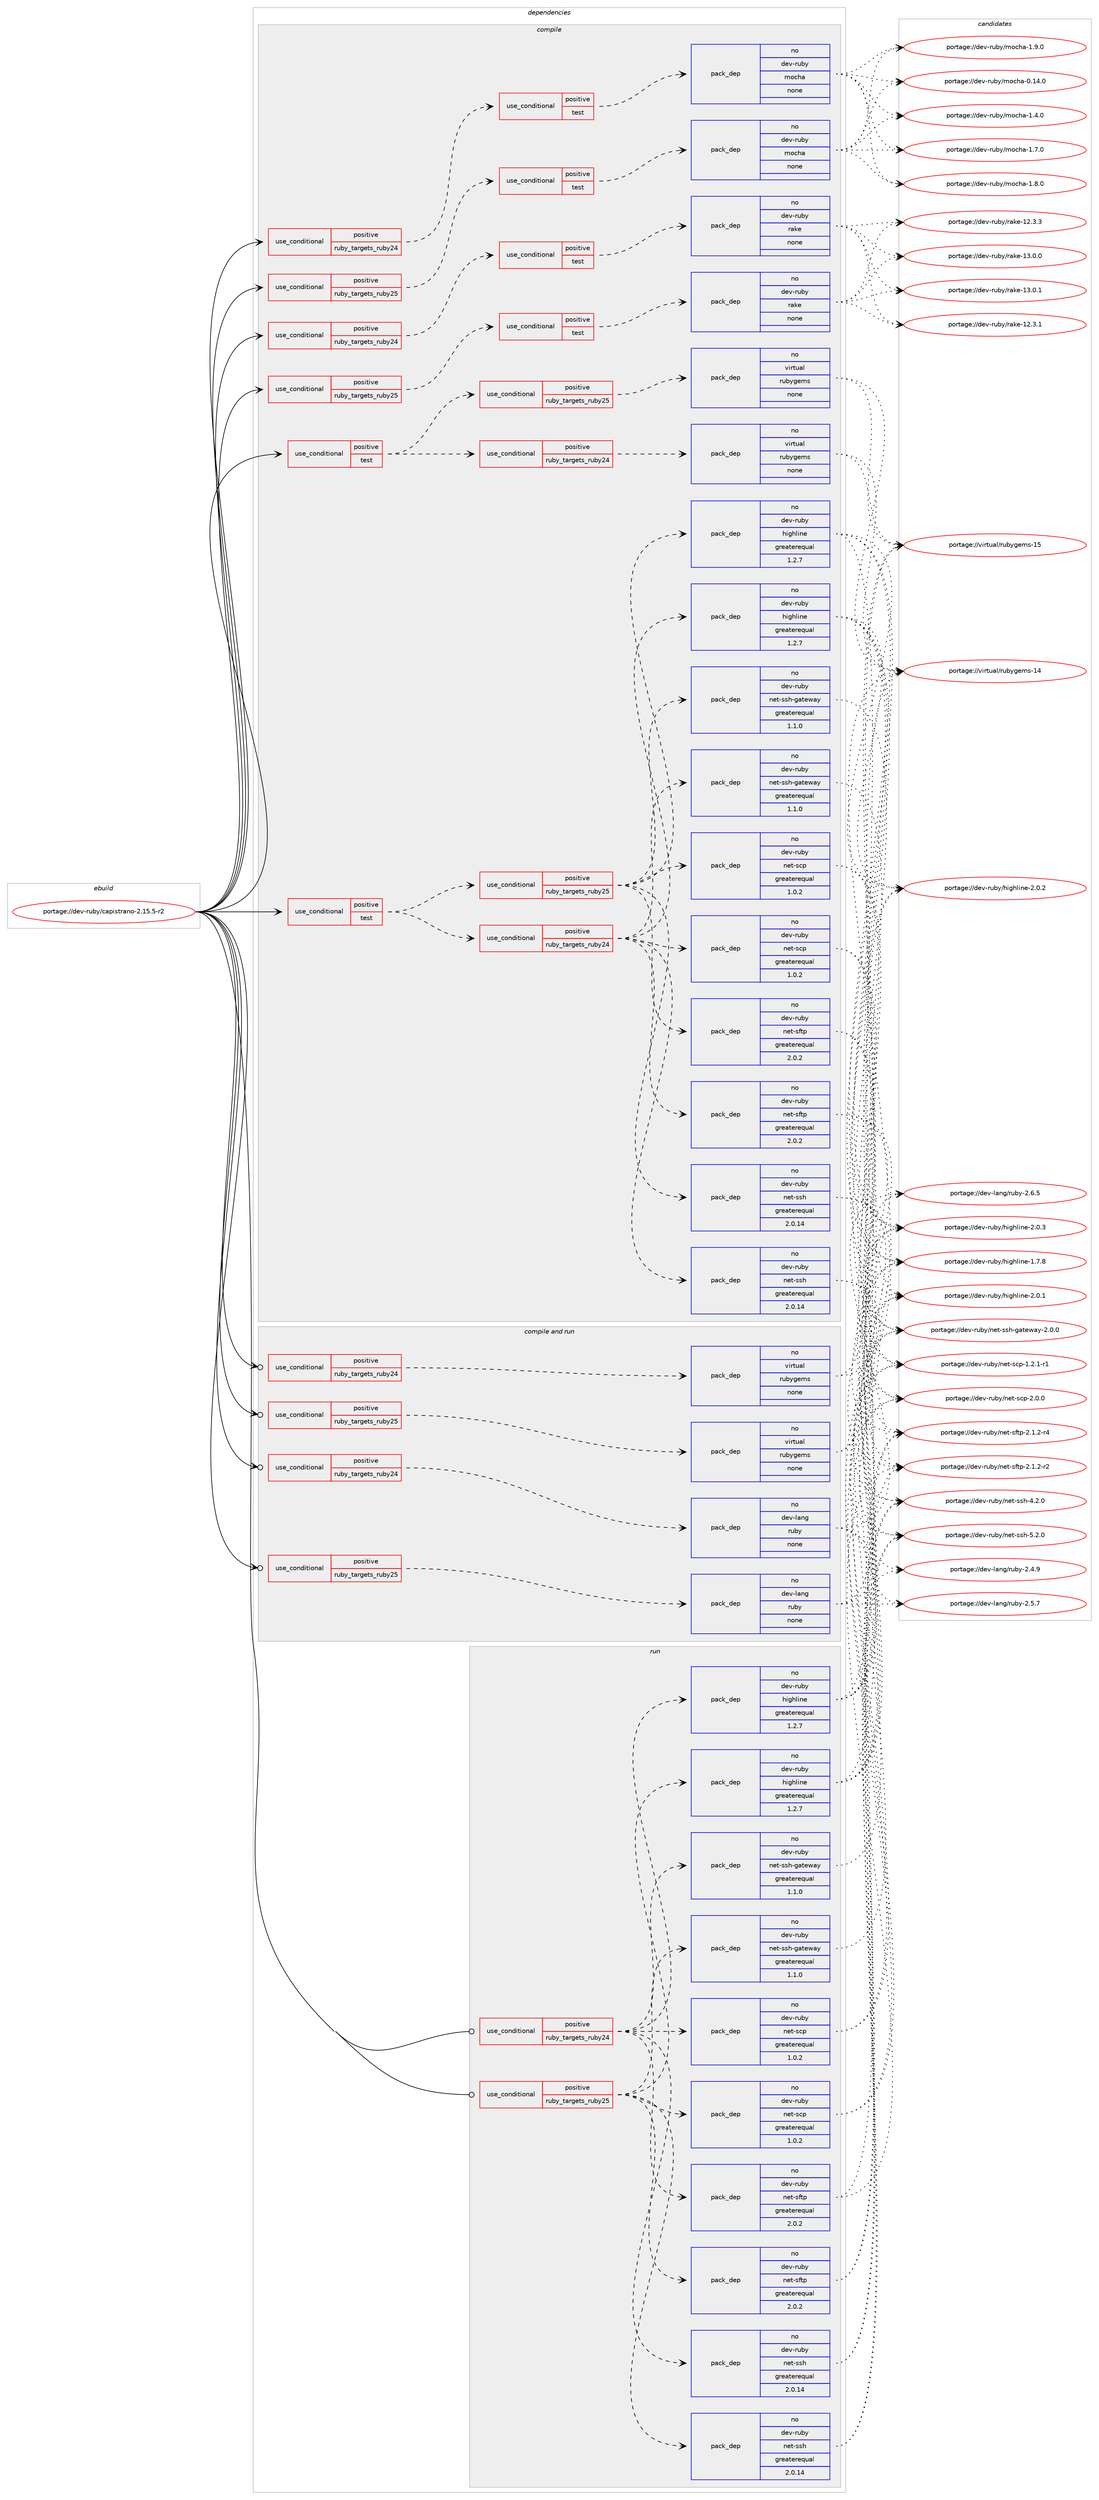 digraph prolog {

# *************
# Graph options
# *************

newrank=true;
concentrate=true;
compound=true;
graph [rankdir=LR,fontname=Helvetica,fontsize=10,ranksep=1.5];#, ranksep=2.5, nodesep=0.2];
edge  [arrowhead=vee];
node  [fontname=Helvetica,fontsize=10];

# **********
# The ebuild
# **********

subgraph cluster_leftcol {
color=gray;
rank=same;
label=<<i>ebuild</i>>;
id [label="portage://dev-ruby/capistrano-2.15.5-r2", color=red, width=4, href="../dev-ruby/capistrano-2.15.5-r2.svg"];
}

# ****************
# The dependencies
# ****************

subgraph cluster_midcol {
color=gray;
label=<<i>dependencies</i>>;
subgraph cluster_compile {
fillcolor="#eeeeee";
style=filled;
label=<<i>compile</i>>;
subgraph cond48890 {
dependency214731 [label=<<TABLE BORDER="0" CELLBORDER="1" CELLSPACING="0" CELLPADDING="4"><TR><TD ROWSPAN="3" CELLPADDING="10">use_conditional</TD></TR><TR><TD>positive</TD></TR><TR><TD>ruby_targets_ruby24</TD></TR></TABLE>>, shape=none, color=red];
subgraph cond48891 {
dependency214732 [label=<<TABLE BORDER="0" CELLBORDER="1" CELLSPACING="0" CELLPADDING="4"><TR><TD ROWSPAN="3" CELLPADDING="10">use_conditional</TD></TR><TR><TD>positive</TD></TR><TR><TD>test</TD></TR></TABLE>>, shape=none, color=red];
subgraph pack162369 {
dependency214733 [label=<<TABLE BORDER="0" CELLBORDER="1" CELLSPACING="0" CELLPADDING="4" WIDTH="220"><TR><TD ROWSPAN="6" CELLPADDING="30">pack_dep</TD></TR><TR><TD WIDTH="110">no</TD></TR><TR><TD>dev-ruby</TD></TR><TR><TD>mocha</TD></TR><TR><TD>none</TD></TR><TR><TD></TD></TR></TABLE>>, shape=none, color=blue];
}
dependency214732:e -> dependency214733:w [weight=20,style="dashed",arrowhead="vee"];
}
dependency214731:e -> dependency214732:w [weight=20,style="dashed",arrowhead="vee"];
}
id:e -> dependency214731:w [weight=20,style="solid",arrowhead="vee"];
subgraph cond48892 {
dependency214734 [label=<<TABLE BORDER="0" CELLBORDER="1" CELLSPACING="0" CELLPADDING="4"><TR><TD ROWSPAN="3" CELLPADDING="10">use_conditional</TD></TR><TR><TD>positive</TD></TR><TR><TD>ruby_targets_ruby24</TD></TR></TABLE>>, shape=none, color=red];
subgraph cond48893 {
dependency214735 [label=<<TABLE BORDER="0" CELLBORDER="1" CELLSPACING="0" CELLPADDING="4"><TR><TD ROWSPAN="3" CELLPADDING="10">use_conditional</TD></TR><TR><TD>positive</TD></TR><TR><TD>test</TD></TR></TABLE>>, shape=none, color=red];
subgraph pack162370 {
dependency214736 [label=<<TABLE BORDER="0" CELLBORDER="1" CELLSPACING="0" CELLPADDING="4" WIDTH="220"><TR><TD ROWSPAN="6" CELLPADDING="30">pack_dep</TD></TR><TR><TD WIDTH="110">no</TD></TR><TR><TD>dev-ruby</TD></TR><TR><TD>rake</TD></TR><TR><TD>none</TD></TR><TR><TD></TD></TR></TABLE>>, shape=none, color=blue];
}
dependency214735:e -> dependency214736:w [weight=20,style="dashed",arrowhead="vee"];
}
dependency214734:e -> dependency214735:w [weight=20,style="dashed",arrowhead="vee"];
}
id:e -> dependency214734:w [weight=20,style="solid",arrowhead="vee"];
subgraph cond48894 {
dependency214737 [label=<<TABLE BORDER="0" CELLBORDER="1" CELLSPACING="0" CELLPADDING="4"><TR><TD ROWSPAN="3" CELLPADDING="10">use_conditional</TD></TR><TR><TD>positive</TD></TR><TR><TD>ruby_targets_ruby25</TD></TR></TABLE>>, shape=none, color=red];
subgraph cond48895 {
dependency214738 [label=<<TABLE BORDER="0" CELLBORDER="1" CELLSPACING="0" CELLPADDING="4"><TR><TD ROWSPAN="3" CELLPADDING="10">use_conditional</TD></TR><TR><TD>positive</TD></TR><TR><TD>test</TD></TR></TABLE>>, shape=none, color=red];
subgraph pack162371 {
dependency214739 [label=<<TABLE BORDER="0" CELLBORDER="1" CELLSPACING="0" CELLPADDING="4" WIDTH="220"><TR><TD ROWSPAN="6" CELLPADDING="30">pack_dep</TD></TR><TR><TD WIDTH="110">no</TD></TR><TR><TD>dev-ruby</TD></TR><TR><TD>mocha</TD></TR><TR><TD>none</TD></TR><TR><TD></TD></TR></TABLE>>, shape=none, color=blue];
}
dependency214738:e -> dependency214739:w [weight=20,style="dashed",arrowhead="vee"];
}
dependency214737:e -> dependency214738:w [weight=20,style="dashed",arrowhead="vee"];
}
id:e -> dependency214737:w [weight=20,style="solid",arrowhead="vee"];
subgraph cond48896 {
dependency214740 [label=<<TABLE BORDER="0" CELLBORDER="1" CELLSPACING="0" CELLPADDING="4"><TR><TD ROWSPAN="3" CELLPADDING="10">use_conditional</TD></TR><TR><TD>positive</TD></TR><TR><TD>ruby_targets_ruby25</TD></TR></TABLE>>, shape=none, color=red];
subgraph cond48897 {
dependency214741 [label=<<TABLE BORDER="0" CELLBORDER="1" CELLSPACING="0" CELLPADDING="4"><TR><TD ROWSPAN="3" CELLPADDING="10">use_conditional</TD></TR><TR><TD>positive</TD></TR><TR><TD>test</TD></TR></TABLE>>, shape=none, color=red];
subgraph pack162372 {
dependency214742 [label=<<TABLE BORDER="0" CELLBORDER="1" CELLSPACING="0" CELLPADDING="4" WIDTH="220"><TR><TD ROWSPAN="6" CELLPADDING="30">pack_dep</TD></TR><TR><TD WIDTH="110">no</TD></TR><TR><TD>dev-ruby</TD></TR><TR><TD>rake</TD></TR><TR><TD>none</TD></TR><TR><TD></TD></TR></TABLE>>, shape=none, color=blue];
}
dependency214741:e -> dependency214742:w [weight=20,style="dashed",arrowhead="vee"];
}
dependency214740:e -> dependency214741:w [weight=20,style="dashed",arrowhead="vee"];
}
id:e -> dependency214740:w [weight=20,style="solid",arrowhead="vee"];
subgraph cond48898 {
dependency214743 [label=<<TABLE BORDER="0" CELLBORDER="1" CELLSPACING="0" CELLPADDING="4"><TR><TD ROWSPAN="3" CELLPADDING="10">use_conditional</TD></TR><TR><TD>positive</TD></TR><TR><TD>test</TD></TR></TABLE>>, shape=none, color=red];
subgraph cond48899 {
dependency214744 [label=<<TABLE BORDER="0" CELLBORDER="1" CELLSPACING="0" CELLPADDING="4"><TR><TD ROWSPAN="3" CELLPADDING="10">use_conditional</TD></TR><TR><TD>positive</TD></TR><TR><TD>ruby_targets_ruby24</TD></TR></TABLE>>, shape=none, color=red];
subgraph pack162373 {
dependency214745 [label=<<TABLE BORDER="0" CELLBORDER="1" CELLSPACING="0" CELLPADDING="4" WIDTH="220"><TR><TD ROWSPAN="6" CELLPADDING="30">pack_dep</TD></TR><TR><TD WIDTH="110">no</TD></TR><TR><TD>dev-ruby</TD></TR><TR><TD>net-ssh</TD></TR><TR><TD>greaterequal</TD></TR><TR><TD>2.0.14</TD></TR></TABLE>>, shape=none, color=blue];
}
dependency214744:e -> dependency214745:w [weight=20,style="dashed",arrowhead="vee"];
subgraph pack162374 {
dependency214746 [label=<<TABLE BORDER="0" CELLBORDER="1" CELLSPACING="0" CELLPADDING="4" WIDTH="220"><TR><TD ROWSPAN="6" CELLPADDING="30">pack_dep</TD></TR><TR><TD WIDTH="110">no</TD></TR><TR><TD>dev-ruby</TD></TR><TR><TD>net-sftp</TD></TR><TR><TD>greaterequal</TD></TR><TR><TD>2.0.2</TD></TR></TABLE>>, shape=none, color=blue];
}
dependency214744:e -> dependency214746:w [weight=20,style="dashed",arrowhead="vee"];
subgraph pack162375 {
dependency214747 [label=<<TABLE BORDER="0" CELLBORDER="1" CELLSPACING="0" CELLPADDING="4" WIDTH="220"><TR><TD ROWSPAN="6" CELLPADDING="30">pack_dep</TD></TR><TR><TD WIDTH="110">no</TD></TR><TR><TD>dev-ruby</TD></TR><TR><TD>net-scp</TD></TR><TR><TD>greaterequal</TD></TR><TR><TD>1.0.2</TD></TR></TABLE>>, shape=none, color=blue];
}
dependency214744:e -> dependency214747:w [weight=20,style="dashed",arrowhead="vee"];
subgraph pack162376 {
dependency214748 [label=<<TABLE BORDER="0" CELLBORDER="1" CELLSPACING="0" CELLPADDING="4" WIDTH="220"><TR><TD ROWSPAN="6" CELLPADDING="30">pack_dep</TD></TR><TR><TD WIDTH="110">no</TD></TR><TR><TD>dev-ruby</TD></TR><TR><TD>net-ssh-gateway</TD></TR><TR><TD>greaterequal</TD></TR><TR><TD>1.1.0</TD></TR></TABLE>>, shape=none, color=blue];
}
dependency214744:e -> dependency214748:w [weight=20,style="dashed",arrowhead="vee"];
subgraph pack162377 {
dependency214749 [label=<<TABLE BORDER="0" CELLBORDER="1" CELLSPACING="0" CELLPADDING="4" WIDTH="220"><TR><TD ROWSPAN="6" CELLPADDING="30">pack_dep</TD></TR><TR><TD WIDTH="110">no</TD></TR><TR><TD>dev-ruby</TD></TR><TR><TD>highline</TD></TR><TR><TD>greaterequal</TD></TR><TR><TD>1.2.7</TD></TR></TABLE>>, shape=none, color=blue];
}
dependency214744:e -> dependency214749:w [weight=20,style="dashed",arrowhead="vee"];
}
dependency214743:e -> dependency214744:w [weight=20,style="dashed",arrowhead="vee"];
subgraph cond48900 {
dependency214750 [label=<<TABLE BORDER="0" CELLBORDER="1" CELLSPACING="0" CELLPADDING="4"><TR><TD ROWSPAN="3" CELLPADDING="10">use_conditional</TD></TR><TR><TD>positive</TD></TR><TR><TD>ruby_targets_ruby25</TD></TR></TABLE>>, shape=none, color=red];
subgraph pack162378 {
dependency214751 [label=<<TABLE BORDER="0" CELLBORDER="1" CELLSPACING="0" CELLPADDING="4" WIDTH="220"><TR><TD ROWSPAN="6" CELLPADDING="30">pack_dep</TD></TR><TR><TD WIDTH="110">no</TD></TR><TR><TD>dev-ruby</TD></TR><TR><TD>net-ssh</TD></TR><TR><TD>greaterequal</TD></TR><TR><TD>2.0.14</TD></TR></TABLE>>, shape=none, color=blue];
}
dependency214750:e -> dependency214751:w [weight=20,style="dashed",arrowhead="vee"];
subgraph pack162379 {
dependency214752 [label=<<TABLE BORDER="0" CELLBORDER="1" CELLSPACING="0" CELLPADDING="4" WIDTH="220"><TR><TD ROWSPAN="6" CELLPADDING="30">pack_dep</TD></TR><TR><TD WIDTH="110">no</TD></TR><TR><TD>dev-ruby</TD></TR><TR><TD>net-sftp</TD></TR><TR><TD>greaterequal</TD></TR><TR><TD>2.0.2</TD></TR></TABLE>>, shape=none, color=blue];
}
dependency214750:e -> dependency214752:w [weight=20,style="dashed",arrowhead="vee"];
subgraph pack162380 {
dependency214753 [label=<<TABLE BORDER="0" CELLBORDER="1" CELLSPACING="0" CELLPADDING="4" WIDTH="220"><TR><TD ROWSPAN="6" CELLPADDING="30">pack_dep</TD></TR><TR><TD WIDTH="110">no</TD></TR><TR><TD>dev-ruby</TD></TR><TR><TD>net-scp</TD></TR><TR><TD>greaterequal</TD></TR><TR><TD>1.0.2</TD></TR></TABLE>>, shape=none, color=blue];
}
dependency214750:e -> dependency214753:w [weight=20,style="dashed",arrowhead="vee"];
subgraph pack162381 {
dependency214754 [label=<<TABLE BORDER="0" CELLBORDER="1" CELLSPACING="0" CELLPADDING="4" WIDTH="220"><TR><TD ROWSPAN="6" CELLPADDING="30">pack_dep</TD></TR><TR><TD WIDTH="110">no</TD></TR><TR><TD>dev-ruby</TD></TR><TR><TD>net-ssh-gateway</TD></TR><TR><TD>greaterequal</TD></TR><TR><TD>1.1.0</TD></TR></TABLE>>, shape=none, color=blue];
}
dependency214750:e -> dependency214754:w [weight=20,style="dashed",arrowhead="vee"];
subgraph pack162382 {
dependency214755 [label=<<TABLE BORDER="0" CELLBORDER="1" CELLSPACING="0" CELLPADDING="4" WIDTH="220"><TR><TD ROWSPAN="6" CELLPADDING="30">pack_dep</TD></TR><TR><TD WIDTH="110">no</TD></TR><TR><TD>dev-ruby</TD></TR><TR><TD>highline</TD></TR><TR><TD>greaterequal</TD></TR><TR><TD>1.2.7</TD></TR></TABLE>>, shape=none, color=blue];
}
dependency214750:e -> dependency214755:w [weight=20,style="dashed",arrowhead="vee"];
}
dependency214743:e -> dependency214750:w [weight=20,style="dashed",arrowhead="vee"];
}
id:e -> dependency214743:w [weight=20,style="solid",arrowhead="vee"];
subgraph cond48901 {
dependency214756 [label=<<TABLE BORDER="0" CELLBORDER="1" CELLSPACING="0" CELLPADDING="4"><TR><TD ROWSPAN="3" CELLPADDING="10">use_conditional</TD></TR><TR><TD>positive</TD></TR><TR><TD>test</TD></TR></TABLE>>, shape=none, color=red];
subgraph cond48902 {
dependency214757 [label=<<TABLE BORDER="0" CELLBORDER="1" CELLSPACING="0" CELLPADDING="4"><TR><TD ROWSPAN="3" CELLPADDING="10">use_conditional</TD></TR><TR><TD>positive</TD></TR><TR><TD>ruby_targets_ruby24</TD></TR></TABLE>>, shape=none, color=red];
subgraph pack162383 {
dependency214758 [label=<<TABLE BORDER="0" CELLBORDER="1" CELLSPACING="0" CELLPADDING="4" WIDTH="220"><TR><TD ROWSPAN="6" CELLPADDING="30">pack_dep</TD></TR><TR><TD WIDTH="110">no</TD></TR><TR><TD>virtual</TD></TR><TR><TD>rubygems</TD></TR><TR><TD>none</TD></TR><TR><TD></TD></TR></TABLE>>, shape=none, color=blue];
}
dependency214757:e -> dependency214758:w [weight=20,style="dashed",arrowhead="vee"];
}
dependency214756:e -> dependency214757:w [weight=20,style="dashed",arrowhead="vee"];
subgraph cond48903 {
dependency214759 [label=<<TABLE BORDER="0" CELLBORDER="1" CELLSPACING="0" CELLPADDING="4"><TR><TD ROWSPAN="3" CELLPADDING="10">use_conditional</TD></TR><TR><TD>positive</TD></TR><TR><TD>ruby_targets_ruby25</TD></TR></TABLE>>, shape=none, color=red];
subgraph pack162384 {
dependency214760 [label=<<TABLE BORDER="0" CELLBORDER="1" CELLSPACING="0" CELLPADDING="4" WIDTH="220"><TR><TD ROWSPAN="6" CELLPADDING="30">pack_dep</TD></TR><TR><TD WIDTH="110">no</TD></TR><TR><TD>virtual</TD></TR><TR><TD>rubygems</TD></TR><TR><TD>none</TD></TR><TR><TD></TD></TR></TABLE>>, shape=none, color=blue];
}
dependency214759:e -> dependency214760:w [weight=20,style="dashed",arrowhead="vee"];
}
dependency214756:e -> dependency214759:w [weight=20,style="dashed",arrowhead="vee"];
}
id:e -> dependency214756:w [weight=20,style="solid",arrowhead="vee"];
}
subgraph cluster_compileandrun {
fillcolor="#eeeeee";
style=filled;
label=<<i>compile and run</i>>;
subgraph cond48904 {
dependency214761 [label=<<TABLE BORDER="0" CELLBORDER="1" CELLSPACING="0" CELLPADDING="4"><TR><TD ROWSPAN="3" CELLPADDING="10">use_conditional</TD></TR><TR><TD>positive</TD></TR><TR><TD>ruby_targets_ruby24</TD></TR></TABLE>>, shape=none, color=red];
subgraph pack162385 {
dependency214762 [label=<<TABLE BORDER="0" CELLBORDER="1" CELLSPACING="0" CELLPADDING="4" WIDTH="220"><TR><TD ROWSPAN="6" CELLPADDING="30">pack_dep</TD></TR><TR><TD WIDTH="110">no</TD></TR><TR><TD>dev-lang</TD></TR><TR><TD>ruby</TD></TR><TR><TD>none</TD></TR><TR><TD></TD></TR></TABLE>>, shape=none, color=blue];
}
dependency214761:e -> dependency214762:w [weight=20,style="dashed",arrowhead="vee"];
}
id:e -> dependency214761:w [weight=20,style="solid",arrowhead="odotvee"];
subgraph cond48905 {
dependency214763 [label=<<TABLE BORDER="0" CELLBORDER="1" CELLSPACING="0" CELLPADDING="4"><TR><TD ROWSPAN="3" CELLPADDING="10">use_conditional</TD></TR><TR><TD>positive</TD></TR><TR><TD>ruby_targets_ruby24</TD></TR></TABLE>>, shape=none, color=red];
subgraph pack162386 {
dependency214764 [label=<<TABLE BORDER="0" CELLBORDER="1" CELLSPACING="0" CELLPADDING="4" WIDTH="220"><TR><TD ROWSPAN="6" CELLPADDING="30">pack_dep</TD></TR><TR><TD WIDTH="110">no</TD></TR><TR><TD>virtual</TD></TR><TR><TD>rubygems</TD></TR><TR><TD>none</TD></TR><TR><TD></TD></TR></TABLE>>, shape=none, color=blue];
}
dependency214763:e -> dependency214764:w [weight=20,style="dashed",arrowhead="vee"];
}
id:e -> dependency214763:w [weight=20,style="solid",arrowhead="odotvee"];
subgraph cond48906 {
dependency214765 [label=<<TABLE BORDER="0" CELLBORDER="1" CELLSPACING="0" CELLPADDING="4"><TR><TD ROWSPAN="3" CELLPADDING="10">use_conditional</TD></TR><TR><TD>positive</TD></TR><TR><TD>ruby_targets_ruby25</TD></TR></TABLE>>, shape=none, color=red];
subgraph pack162387 {
dependency214766 [label=<<TABLE BORDER="0" CELLBORDER="1" CELLSPACING="0" CELLPADDING="4" WIDTH="220"><TR><TD ROWSPAN="6" CELLPADDING="30">pack_dep</TD></TR><TR><TD WIDTH="110">no</TD></TR><TR><TD>dev-lang</TD></TR><TR><TD>ruby</TD></TR><TR><TD>none</TD></TR><TR><TD></TD></TR></TABLE>>, shape=none, color=blue];
}
dependency214765:e -> dependency214766:w [weight=20,style="dashed",arrowhead="vee"];
}
id:e -> dependency214765:w [weight=20,style="solid",arrowhead="odotvee"];
subgraph cond48907 {
dependency214767 [label=<<TABLE BORDER="0" CELLBORDER="1" CELLSPACING="0" CELLPADDING="4"><TR><TD ROWSPAN="3" CELLPADDING="10">use_conditional</TD></TR><TR><TD>positive</TD></TR><TR><TD>ruby_targets_ruby25</TD></TR></TABLE>>, shape=none, color=red];
subgraph pack162388 {
dependency214768 [label=<<TABLE BORDER="0" CELLBORDER="1" CELLSPACING="0" CELLPADDING="4" WIDTH="220"><TR><TD ROWSPAN="6" CELLPADDING="30">pack_dep</TD></TR><TR><TD WIDTH="110">no</TD></TR><TR><TD>virtual</TD></TR><TR><TD>rubygems</TD></TR><TR><TD>none</TD></TR><TR><TD></TD></TR></TABLE>>, shape=none, color=blue];
}
dependency214767:e -> dependency214768:w [weight=20,style="dashed",arrowhead="vee"];
}
id:e -> dependency214767:w [weight=20,style="solid",arrowhead="odotvee"];
}
subgraph cluster_run {
fillcolor="#eeeeee";
style=filled;
label=<<i>run</i>>;
subgraph cond48908 {
dependency214769 [label=<<TABLE BORDER="0" CELLBORDER="1" CELLSPACING="0" CELLPADDING="4"><TR><TD ROWSPAN="3" CELLPADDING="10">use_conditional</TD></TR><TR><TD>positive</TD></TR><TR><TD>ruby_targets_ruby24</TD></TR></TABLE>>, shape=none, color=red];
subgraph pack162389 {
dependency214770 [label=<<TABLE BORDER="0" CELLBORDER="1" CELLSPACING="0" CELLPADDING="4" WIDTH="220"><TR><TD ROWSPAN="6" CELLPADDING="30">pack_dep</TD></TR><TR><TD WIDTH="110">no</TD></TR><TR><TD>dev-ruby</TD></TR><TR><TD>net-ssh</TD></TR><TR><TD>greaterequal</TD></TR><TR><TD>2.0.14</TD></TR></TABLE>>, shape=none, color=blue];
}
dependency214769:e -> dependency214770:w [weight=20,style="dashed",arrowhead="vee"];
subgraph pack162390 {
dependency214771 [label=<<TABLE BORDER="0" CELLBORDER="1" CELLSPACING="0" CELLPADDING="4" WIDTH="220"><TR><TD ROWSPAN="6" CELLPADDING="30">pack_dep</TD></TR><TR><TD WIDTH="110">no</TD></TR><TR><TD>dev-ruby</TD></TR><TR><TD>net-sftp</TD></TR><TR><TD>greaterequal</TD></TR><TR><TD>2.0.2</TD></TR></TABLE>>, shape=none, color=blue];
}
dependency214769:e -> dependency214771:w [weight=20,style="dashed",arrowhead="vee"];
subgraph pack162391 {
dependency214772 [label=<<TABLE BORDER="0" CELLBORDER="1" CELLSPACING="0" CELLPADDING="4" WIDTH="220"><TR><TD ROWSPAN="6" CELLPADDING="30">pack_dep</TD></TR><TR><TD WIDTH="110">no</TD></TR><TR><TD>dev-ruby</TD></TR><TR><TD>net-scp</TD></TR><TR><TD>greaterequal</TD></TR><TR><TD>1.0.2</TD></TR></TABLE>>, shape=none, color=blue];
}
dependency214769:e -> dependency214772:w [weight=20,style="dashed",arrowhead="vee"];
subgraph pack162392 {
dependency214773 [label=<<TABLE BORDER="0" CELLBORDER="1" CELLSPACING="0" CELLPADDING="4" WIDTH="220"><TR><TD ROWSPAN="6" CELLPADDING="30">pack_dep</TD></TR><TR><TD WIDTH="110">no</TD></TR><TR><TD>dev-ruby</TD></TR><TR><TD>net-ssh-gateway</TD></TR><TR><TD>greaterequal</TD></TR><TR><TD>1.1.0</TD></TR></TABLE>>, shape=none, color=blue];
}
dependency214769:e -> dependency214773:w [weight=20,style="dashed",arrowhead="vee"];
subgraph pack162393 {
dependency214774 [label=<<TABLE BORDER="0" CELLBORDER="1" CELLSPACING="0" CELLPADDING="4" WIDTH="220"><TR><TD ROWSPAN="6" CELLPADDING="30">pack_dep</TD></TR><TR><TD WIDTH="110">no</TD></TR><TR><TD>dev-ruby</TD></TR><TR><TD>highline</TD></TR><TR><TD>greaterequal</TD></TR><TR><TD>1.2.7</TD></TR></TABLE>>, shape=none, color=blue];
}
dependency214769:e -> dependency214774:w [weight=20,style="dashed",arrowhead="vee"];
}
id:e -> dependency214769:w [weight=20,style="solid",arrowhead="odot"];
subgraph cond48909 {
dependency214775 [label=<<TABLE BORDER="0" CELLBORDER="1" CELLSPACING="0" CELLPADDING="4"><TR><TD ROWSPAN="3" CELLPADDING="10">use_conditional</TD></TR><TR><TD>positive</TD></TR><TR><TD>ruby_targets_ruby25</TD></TR></TABLE>>, shape=none, color=red];
subgraph pack162394 {
dependency214776 [label=<<TABLE BORDER="0" CELLBORDER="1" CELLSPACING="0" CELLPADDING="4" WIDTH="220"><TR><TD ROWSPAN="6" CELLPADDING="30">pack_dep</TD></TR><TR><TD WIDTH="110">no</TD></TR><TR><TD>dev-ruby</TD></TR><TR><TD>net-ssh</TD></TR><TR><TD>greaterequal</TD></TR><TR><TD>2.0.14</TD></TR></TABLE>>, shape=none, color=blue];
}
dependency214775:e -> dependency214776:w [weight=20,style="dashed",arrowhead="vee"];
subgraph pack162395 {
dependency214777 [label=<<TABLE BORDER="0" CELLBORDER="1" CELLSPACING="0" CELLPADDING="4" WIDTH="220"><TR><TD ROWSPAN="6" CELLPADDING="30">pack_dep</TD></TR><TR><TD WIDTH="110">no</TD></TR><TR><TD>dev-ruby</TD></TR><TR><TD>net-sftp</TD></TR><TR><TD>greaterequal</TD></TR><TR><TD>2.0.2</TD></TR></TABLE>>, shape=none, color=blue];
}
dependency214775:e -> dependency214777:w [weight=20,style="dashed",arrowhead="vee"];
subgraph pack162396 {
dependency214778 [label=<<TABLE BORDER="0" CELLBORDER="1" CELLSPACING="0" CELLPADDING="4" WIDTH="220"><TR><TD ROWSPAN="6" CELLPADDING="30">pack_dep</TD></TR><TR><TD WIDTH="110">no</TD></TR><TR><TD>dev-ruby</TD></TR><TR><TD>net-scp</TD></TR><TR><TD>greaterequal</TD></TR><TR><TD>1.0.2</TD></TR></TABLE>>, shape=none, color=blue];
}
dependency214775:e -> dependency214778:w [weight=20,style="dashed",arrowhead="vee"];
subgraph pack162397 {
dependency214779 [label=<<TABLE BORDER="0" CELLBORDER="1" CELLSPACING="0" CELLPADDING="4" WIDTH="220"><TR><TD ROWSPAN="6" CELLPADDING="30">pack_dep</TD></TR><TR><TD WIDTH="110">no</TD></TR><TR><TD>dev-ruby</TD></TR><TR><TD>net-ssh-gateway</TD></TR><TR><TD>greaterequal</TD></TR><TR><TD>1.1.0</TD></TR></TABLE>>, shape=none, color=blue];
}
dependency214775:e -> dependency214779:w [weight=20,style="dashed",arrowhead="vee"];
subgraph pack162398 {
dependency214780 [label=<<TABLE BORDER="0" CELLBORDER="1" CELLSPACING="0" CELLPADDING="4" WIDTH="220"><TR><TD ROWSPAN="6" CELLPADDING="30">pack_dep</TD></TR><TR><TD WIDTH="110">no</TD></TR><TR><TD>dev-ruby</TD></TR><TR><TD>highline</TD></TR><TR><TD>greaterequal</TD></TR><TR><TD>1.2.7</TD></TR></TABLE>>, shape=none, color=blue];
}
dependency214775:e -> dependency214780:w [weight=20,style="dashed",arrowhead="vee"];
}
id:e -> dependency214775:w [weight=20,style="solid",arrowhead="odot"];
}
}

# **************
# The candidates
# **************

subgraph cluster_choices {
rank=same;
color=gray;
label=<<i>candidates</i>>;

subgraph choice162369 {
color=black;
nodesep=1;
choiceportage100101118451141179812147109111991049745484649524648 [label="portage://dev-ruby/mocha-0.14.0", color=red, width=4,href="../dev-ruby/mocha-0.14.0.svg"];
choiceportage1001011184511411798121471091119910497454946524648 [label="portage://dev-ruby/mocha-1.4.0", color=red, width=4,href="../dev-ruby/mocha-1.4.0.svg"];
choiceportage1001011184511411798121471091119910497454946554648 [label="portage://dev-ruby/mocha-1.7.0", color=red, width=4,href="../dev-ruby/mocha-1.7.0.svg"];
choiceportage1001011184511411798121471091119910497454946564648 [label="portage://dev-ruby/mocha-1.8.0", color=red, width=4,href="../dev-ruby/mocha-1.8.0.svg"];
choiceportage1001011184511411798121471091119910497454946574648 [label="portage://dev-ruby/mocha-1.9.0", color=red, width=4,href="../dev-ruby/mocha-1.9.0.svg"];
dependency214733:e -> choiceportage100101118451141179812147109111991049745484649524648:w [style=dotted,weight="100"];
dependency214733:e -> choiceportage1001011184511411798121471091119910497454946524648:w [style=dotted,weight="100"];
dependency214733:e -> choiceportage1001011184511411798121471091119910497454946554648:w [style=dotted,weight="100"];
dependency214733:e -> choiceportage1001011184511411798121471091119910497454946564648:w [style=dotted,weight="100"];
dependency214733:e -> choiceportage1001011184511411798121471091119910497454946574648:w [style=dotted,weight="100"];
}
subgraph choice162370 {
color=black;
nodesep=1;
choiceportage1001011184511411798121471149710710145495046514649 [label="portage://dev-ruby/rake-12.3.1", color=red, width=4,href="../dev-ruby/rake-12.3.1.svg"];
choiceportage1001011184511411798121471149710710145495046514651 [label="portage://dev-ruby/rake-12.3.3", color=red, width=4,href="../dev-ruby/rake-12.3.3.svg"];
choiceportage1001011184511411798121471149710710145495146484648 [label="portage://dev-ruby/rake-13.0.0", color=red, width=4,href="../dev-ruby/rake-13.0.0.svg"];
choiceportage1001011184511411798121471149710710145495146484649 [label="portage://dev-ruby/rake-13.0.1", color=red, width=4,href="../dev-ruby/rake-13.0.1.svg"];
dependency214736:e -> choiceportage1001011184511411798121471149710710145495046514649:w [style=dotted,weight="100"];
dependency214736:e -> choiceportage1001011184511411798121471149710710145495046514651:w [style=dotted,weight="100"];
dependency214736:e -> choiceportage1001011184511411798121471149710710145495146484648:w [style=dotted,weight="100"];
dependency214736:e -> choiceportage1001011184511411798121471149710710145495146484649:w [style=dotted,weight="100"];
}
subgraph choice162371 {
color=black;
nodesep=1;
choiceportage100101118451141179812147109111991049745484649524648 [label="portage://dev-ruby/mocha-0.14.0", color=red, width=4,href="../dev-ruby/mocha-0.14.0.svg"];
choiceportage1001011184511411798121471091119910497454946524648 [label="portage://dev-ruby/mocha-1.4.0", color=red, width=4,href="../dev-ruby/mocha-1.4.0.svg"];
choiceportage1001011184511411798121471091119910497454946554648 [label="portage://dev-ruby/mocha-1.7.0", color=red, width=4,href="../dev-ruby/mocha-1.7.0.svg"];
choiceportage1001011184511411798121471091119910497454946564648 [label="portage://dev-ruby/mocha-1.8.0", color=red, width=4,href="../dev-ruby/mocha-1.8.0.svg"];
choiceportage1001011184511411798121471091119910497454946574648 [label="portage://dev-ruby/mocha-1.9.0", color=red, width=4,href="../dev-ruby/mocha-1.9.0.svg"];
dependency214739:e -> choiceportage100101118451141179812147109111991049745484649524648:w [style=dotted,weight="100"];
dependency214739:e -> choiceportage1001011184511411798121471091119910497454946524648:w [style=dotted,weight="100"];
dependency214739:e -> choiceportage1001011184511411798121471091119910497454946554648:w [style=dotted,weight="100"];
dependency214739:e -> choiceportage1001011184511411798121471091119910497454946564648:w [style=dotted,weight="100"];
dependency214739:e -> choiceportage1001011184511411798121471091119910497454946574648:w [style=dotted,weight="100"];
}
subgraph choice162372 {
color=black;
nodesep=1;
choiceportage1001011184511411798121471149710710145495046514649 [label="portage://dev-ruby/rake-12.3.1", color=red, width=4,href="../dev-ruby/rake-12.3.1.svg"];
choiceportage1001011184511411798121471149710710145495046514651 [label="portage://dev-ruby/rake-12.3.3", color=red, width=4,href="../dev-ruby/rake-12.3.3.svg"];
choiceportage1001011184511411798121471149710710145495146484648 [label="portage://dev-ruby/rake-13.0.0", color=red, width=4,href="../dev-ruby/rake-13.0.0.svg"];
choiceportage1001011184511411798121471149710710145495146484649 [label="portage://dev-ruby/rake-13.0.1", color=red, width=4,href="../dev-ruby/rake-13.0.1.svg"];
dependency214742:e -> choiceportage1001011184511411798121471149710710145495046514649:w [style=dotted,weight="100"];
dependency214742:e -> choiceportage1001011184511411798121471149710710145495046514651:w [style=dotted,weight="100"];
dependency214742:e -> choiceportage1001011184511411798121471149710710145495146484648:w [style=dotted,weight="100"];
dependency214742:e -> choiceportage1001011184511411798121471149710710145495146484649:w [style=dotted,weight="100"];
}
subgraph choice162373 {
color=black;
nodesep=1;
choiceportage10010111845114117981214711010111645115115104455246504648 [label="portage://dev-ruby/net-ssh-4.2.0", color=red, width=4,href="../dev-ruby/net-ssh-4.2.0.svg"];
choiceportage10010111845114117981214711010111645115115104455346504648 [label="portage://dev-ruby/net-ssh-5.2.0", color=red, width=4,href="../dev-ruby/net-ssh-5.2.0.svg"];
dependency214745:e -> choiceportage10010111845114117981214711010111645115115104455246504648:w [style=dotted,weight="100"];
dependency214745:e -> choiceportage10010111845114117981214711010111645115115104455346504648:w [style=dotted,weight="100"];
}
subgraph choice162374 {
color=black;
nodesep=1;
choiceportage100101118451141179812147110101116451151021161124550464946504511450 [label="portage://dev-ruby/net-sftp-2.1.2-r2", color=red, width=4,href="../dev-ruby/net-sftp-2.1.2-r2.svg"];
choiceportage100101118451141179812147110101116451151021161124550464946504511452 [label="portage://dev-ruby/net-sftp-2.1.2-r4", color=red, width=4,href="../dev-ruby/net-sftp-2.1.2-r4.svg"];
dependency214746:e -> choiceportage100101118451141179812147110101116451151021161124550464946504511450:w [style=dotted,weight="100"];
dependency214746:e -> choiceportage100101118451141179812147110101116451151021161124550464946504511452:w [style=dotted,weight="100"];
}
subgraph choice162375 {
color=black;
nodesep=1;
choiceportage10010111845114117981214711010111645115991124549465046494511449 [label="portage://dev-ruby/net-scp-1.2.1-r1", color=red, width=4,href="../dev-ruby/net-scp-1.2.1-r1.svg"];
choiceportage1001011184511411798121471101011164511599112455046484648 [label="portage://dev-ruby/net-scp-2.0.0", color=red, width=4,href="../dev-ruby/net-scp-2.0.0.svg"];
dependency214747:e -> choiceportage10010111845114117981214711010111645115991124549465046494511449:w [style=dotted,weight="100"];
dependency214747:e -> choiceportage1001011184511411798121471101011164511599112455046484648:w [style=dotted,weight="100"];
}
subgraph choice162376 {
color=black;
nodesep=1;
choiceportage10010111845114117981214711010111645115115104451039711610111997121455046484648 [label="portage://dev-ruby/net-ssh-gateway-2.0.0", color=red, width=4,href="../dev-ruby/net-ssh-gateway-2.0.0.svg"];
dependency214748:e -> choiceportage10010111845114117981214711010111645115115104451039711610111997121455046484648:w [style=dotted,weight="100"];
}
subgraph choice162377 {
color=black;
nodesep=1;
choiceportage100101118451141179812147104105103104108105110101454946554656 [label="portage://dev-ruby/highline-1.7.8", color=red, width=4,href="../dev-ruby/highline-1.7.8.svg"];
choiceportage100101118451141179812147104105103104108105110101455046484649 [label="portage://dev-ruby/highline-2.0.1", color=red, width=4,href="../dev-ruby/highline-2.0.1.svg"];
choiceportage100101118451141179812147104105103104108105110101455046484650 [label="portage://dev-ruby/highline-2.0.2", color=red, width=4,href="../dev-ruby/highline-2.0.2.svg"];
choiceportage100101118451141179812147104105103104108105110101455046484651 [label="portage://dev-ruby/highline-2.0.3", color=red, width=4,href="../dev-ruby/highline-2.0.3.svg"];
dependency214749:e -> choiceportage100101118451141179812147104105103104108105110101454946554656:w [style=dotted,weight="100"];
dependency214749:e -> choiceportage100101118451141179812147104105103104108105110101455046484649:w [style=dotted,weight="100"];
dependency214749:e -> choiceportage100101118451141179812147104105103104108105110101455046484650:w [style=dotted,weight="100"];
dependency214749:e -> choiceportage100101118451141179812147104105103104108105110101455046484651:w [style=dotted,weight="100"];
}
subgraph choice162378 {
color=black;
nodesep=1;
choiceportage10010111845114117981214711010111645115115104455246504648 [label="portage://dev-ruby/net-ssh-4.2.0", color=red, width=4,href="../dev-ruby/net-ssh-4.2.0.svg"];
choiceportage10010111845114117981214711010111645115115104455346504648 [label="portage://dev-ruby/net-ssh-5.2.0", color=red, width=4,href="../dev-ruby/net-ssh-5.2.0.svg"];
dependency214751:e -> choiceportage10010111845114117981214711010111645115115104455246504648:w [style=dotted,weight="100"];
dependency214751:e -> choiceportage10010111845114117981214711010111645115115104455346504648:w [style=dotted,weight="100"];
}
subgraph choice162379 {
color=black;
nodesep=1;
choiceportage100101118451141179812147110101116451151021161124550464946504511450 [label="portage://dev-ruby/net-sftp-2.1.2-r2", color=red, width=4,href="../dev-ruby/net-sftp-2.1.2-r2.svg"];
choiceportage100101118451141179812147110101116451151021161124550464946504511452 [label="portage://dev-ruby/net-sftp-2.1.2-r4", color=red, width=4,href="../dev-ruby/net-sftp-2.1.2-r4.svg"];
dependency214752:e -> choiceportage100101118451141179812147110101116451151021161124550464946504511450:w [style=dotted,weight="100"];
dependency214752:e -> choiceportage100101118451141179812147110101116451151021161124550464946504511452:w [style=dotted,weight="100"];
}
subgraph choice162380 {
color=black;
nodesep=1;
choiceportage10010111845114117981214711010111645115991124549465046494511449 [label="portage://dev-ruby/net-scp-1.2.1-r1", color=red, width=4,href="../dev-ruby/net-scp-1.2.1-r1.svg"];
choiceportage1001011184511411798121471101011164511599112455046484648 [label="portage://dev-ruby/net-scp-2.0.0", color=red, width=4,href="../dev-ruby/net-scp-2.0.0.svg"];
dependency214753:e -> choiceportage10010111845114117981214711010111645115991124549465046494511449:w [style=dotted,weight="100"];
dependency214753:e -> choiceportage1001011184511411798121471101011164511599112455046484648:w [style=dotted,weight="100"];
}
subgraph choice162381 {
color=black;
nodesep=1;
choiceportage10010111845114117981214711010111645115115104451039711610111997121455046484648 [label="portage://dev-ruby/net-ssh-gateway-2.0.0", color=red, width=4,href="../dev-ruby/net-ssh-gateway-2.0.0.svg"];
dependency214754:e -> choiceportage10010111845114117981214711010111645115115104451039711610111997121455046484648:w [style=dotted,weight="100"];
}
subgraph choice162382 {
color=black;
nodesep=1;
choiceportage100101118451141179812147104105103104108105110101454946554656 [label="portage://dev-ruby/highline-1.7.8", color=red, width=4,href="../dev-ruby/highline-1.7.8.svg"];
choiceportage100101118451141179812147104105103104108105110101455046484649 [label="portage://dev-ruby/highline-2.0.1", color=red, width=4,href="../dev-ruby/highline-2.0.1.svg"];
choiceportage100101118451141179812147104105103104108105110101455046484650 [label="portage://dev-ruby/highline-2.0.2", color=red, width=4,href="../dev-ruby/highline-2.0.2.svg"];
choiceportage100101118451141179812147104105103104108105110101455046484651 [label="portage://dev-ruby/highline-2.0.3", color=red, width=4,href="../dev-ruby/highline-2.0.3.svg"];
dependency214755:e -> choiceportage100101118451141179812147104105103104108105110101454946554656:w [style=dotted,weight="100"];
dependency214755:e -> choiceportage100101118451141179812147104105103104108105110101455046484649:w [style=dotted,weight="100"];
dependency214755:e -> choiceportage100101118451141179812147104105103104108105110101455046484650:w [style=dotted,weight="100"];
dependency214755:e -> choiceportage100101118451141179812147104105103104108105110101455046484651:w [style=dotted,weight="100"];
}
subgraph choice162383 {
color=black;
nodesep=1;
choiceportage118105114116117971084711411798121103101109115454952 [label="portage://virtual/rubygems-14", color=red, width=4,href="../virtual/rubygems-14.svg"];
choiceportage118105114116117971084711411798121103101109115454953 [label="portage://virtual/rubygems-15", color=red, width=4,href="../virtual/rubygems-15.svg"];
dependency214758:e -> choiceportage118105114116117971084711411798121103101109115454952:w [style=dotted,weight="100"];
dependency214758:e -> choiceportage118105114116117971084711411798121103101109115454953:w [style=dotted,weight="100"];
}
subgraph choice162384 {
color=black;
nodesep=1;
choiceportage118105114116117971084711411798121103101109115454952 [label="portage://virtual/rubygems-14", color=red, width=4,href="../virtual/rubygems-14.svg"];
choiceportage118105114116117971084711411798121103101109115454953 [label="portage://virtual/rubygems-15", color=red, width=4,href="../virtual/rubygems-15.svg"];
dependency214760:e -> choiceportage118105114116117971084711411798121103101109115454952:w [style=dotted,weight="100"];
dependency214760:e -> choiceportage118105114116117971084711411798121103101109115454953:w [style=dotted,weight="100"];
}
subgraph choice162385 {
color=black;
nodesep=1;
choiceportage10010111845108971101034711411798121455046524657 [label="portage://dev-lang/ruby-2.4.9", color=red, width=4,href="../dev-lang/ruby-2.4.9.svg"];
choiceportage10010111845108971101034711411798121455046534655 [label="portage://dev-lang/ruby-2.5.7", color=red, width=4,href="../dev-lang/ruby-2.5.7.svg"];
choiceportage10010111845108971101034711411798121455046544653 [label="portage://dev-lang/ruby-2.6.5", color=red, width=4,href="../dev-lang/ruby-2.6.5.svg"];
dependency214762:e -> choiceportage10010111845108971101034711411798121455046524657:w [style=dotted,weight="100"];
dependency214762:e -> choiceportage10010111845108971101034711411798121455046534655:w [style=dotted,weight="100"];
dependency214762:e -> choiceportage10010111845108971101034711411798121455046544653:w [style=dotted,weight="100"];
}
subgraph choice162386 {
color=black;
nodesep=1;
choiceportage118105114116117971084711411798121103101109115454952 [label="portage://virtual/rubygems-14", color=red, width=4,href="../virtual/rubygems-14.svg"];
choiceportage118105114116117971084711411798121103101109115454953 [label="portage://virtual/rubygems-15", color=red, width=4,href="../virtual/rubygems-15.svg"];
dependency214764:e -> choiceportage118105114116117971084711411798121103101109115454952:w [style=dotted,weight="100"];
dependency214764:e -> choiceportage118105114116117971084711411798121103101109115454953:w [style=dotted,weight="100"];
}
subgraph choice162387 {
color=black;
nodesep=1;
choiceportage10010111845108971101034711411798121455046524657 [label="portage://dev-lang/ruby-2.4.9", color=red, width=4,href="../dev-lang/ruby-2.4.9.svg"];
choiceportage10010111845108971101034711411798121455046534655 [label="portage://dev-lang/ruby-2.5.7", color=red, width=4,href="../dev-lang/ruby-2.5.7.svg"];
choiceportage10010111845108971101034711411798121455046544653 [label="portage://dev-lang/ruby-2.6.5", color=red, width=4,href="../dev-lang/ruby-2.6.5.svg"];
dependency214766:e -> choiceportage10010111845108971101034711411798121455046524657:w [style=dotted,weight="100"];
dependency214766:e -> choiceportage10010111845108971101034711411798121455046534655:w [style=dotted,weight="100"];
dependency214766:e -> choiceportage10010111845108971101034711411798121455046544653:w [style=dotted,weight="100"];
}
subgraph choice162388 {
color=black;
nodesep=1;
choiceportage118105114116117971084711411798121103101109115454952 [label="portage://virtual/rubygems-14", color=red, width=4,href="../virtual/rubygems-14.svg"];
choiceportage118105114116117971084711411798121103101109115454953 [label="portage://virtual/rubygems-15", color=red, width=4,href="../virtual/rubygems-15.svg"];
dependency214768:e -> choiceportage118105114116117971084711411798121103101109115454952:w [style=dotted,weight="100"];
dependency214768:e -> choiceportage118105114116117971084711411798121103101109115454953:w [style=dotted,weight="100"];
}
subgraph choice162389 {
color=black;
nodesep=1;
choiceportage10010111845114117981214711010111645115115104455246504648 [label="portage://dev-ruby/net-ssh-4.2.0", color=red, width=4,href="../dev-ruby/net-ssh-4.2.0.svg"];
choiceportage10010111845114117981214711010111645115115104455346504648 [label="portage://dev-ruby/net-ssh-5.2.0", color=red, width=4,href="../dev-ruby/net-ssh-5.2.0.svg"];
dependency214770:e -> choiceportage10010111845114117981214711010111645115115104455246504648:w [style=dotted,weight="100"];
dependency214770:e -> choiceportage10010111845114117981214711010111645115115104455346504648:w [style=dotted,weight="100"];
}
subgraph choice162390 {
color=black;
nodesep=1;
choiceportage100101118451141179812147110101116451151021161124550464946504511450 [label="portage://dev-ruby/net-sftp-2.1.2-r2", color=red, width=4,href="../dev-ruby/net-sftp-2.1.2-r2.svg"];
choiceportage100101118451141179812147110101116451151021161124550464946504511452 [label="portage://dev-ruby/net-sftp-2.1.2-r4", color=red, width=4,href="../dev-ruby/net-sftp-2.1.2-r4.svg"];
dependency214771:e -> choiceportage100101118451141179812147110101116451151021161124550464946504511450:w [style=dotted,weight="100"];
dependency214771:e -> choiceportage100101118451141179812147110101116451151021161124550464946504511452:w [style=dotted,weight="100"];
}
subgraph choice162391 {
color=black;
nodesep=1;
choiceportage10010111845114117981214711010111645115991124549465046494511449 [label="portage://dev-ruby/net-scp-1.2.1-r1", color=red, width=4,href="../dev-ruby/net-scp-1.2.1-r1.svg"];
choiceportage1001011184511411798121471101011164511599112455046484648 [label="portage://dev-ruby/net-scp-2.0.0", color=red, width=4,href="../dev-ruby/net-scp-2.0.0.svg"];
dependency214772:e -> choiceportage10010111845114117981214711010111645115991124549465046494511449:w [style=dotted,weight="100"];
dependency214772:e -> choiceportage1001011184511411798121471101011164511599112455046484648:w [style=dotted,weight="100"];
}
subgraph choice162392 {
color=black;
nodesep=1;
choiceportage10010111845114117981214711010111645115115104451039711610111997121455046484648 [label="portage://dev-ruby/net-ssh-gateway-2.0.0", color=red, width=4,href="../dev-ruby/net-ssh-gateway-2.0.0.svg"];
dependency214773:e -> choiceportage10010111845114117981214711010111645115115104451039711610111997121455046484648:w [style=dotted,weight="100"];
}
subgraph choice162393 {
color=black;
nodesep=1;
choiceportage100101118451141179812147104105103104108105110101454946554656 [label="portage://dev-ruby/highline-1.7.8", color=red, width=4,href="../dev-ruby/highline-1.7.8.svg"];
choiceportage100101118451141179812147104105103104108105110101455046484649 [label="portage://dev-ruby/highline-2.0.1", color=red, width=4,href="../dev-ruby/highline-2.0.1.svg"];
choiceportage100101118451141179812147104105103104108105110101455046484650 [label="portage://dev-ruby/highline-2.0.2", color=red, width=4,href="../dev-ruby/highline-2.0.2.svg"];
choiceportage100101118451141179812147104105103104108105110101455046484651 [label="portage://dev-ruby/highline-2.0.3", color=red, width=4,href="../dev-ruby/highline-2.0.3.svg"];
dependency214774:e -> choiceportage100101118451141179812147104105103104108105110101454946554656:w [style=dotted,weight="100"];
dependency214774:e -> choiceportage100101118451141179812147104105103104108105110101455046484649:w [style=dotted,weight="100"];
dependency214774:e -> choiceportage100101118451141179812147104105103104108105110101455046484650:w [style=dotted,weight="100"];
dependency214774:e -> choiceportage100101118451141179812147104105103104108105110101455046484651:w [style=dotted,weight="100"];
}
subgraph choice162394 {
color=black;
nodesep=1;
choiceportage10010111845114117981214711010111645115115104455246504648 [label="portage://dev-ruby/net-ssh-4.2.0", color=red, width=4,href="../dev-ruby/net-ssh-4.2.0.svg"];
choiceportage10010111845114117981214711010111645115115104455346504648 [label="portage://dev-ruby/net-ssh-5.2.0", color=red, width=4,href="../dev-ruby/net-ssh-5.2.0.svg"];
dependency214776:e -> choiceportage10010111845114117981214711010111645115115104455246504648:w [style=dotted,weight="100"];
dependency214776:e -> choiceportage10010111845114117981214711010111645115115104455346504648:w [style=dotted,weight="100"];
}
subgraph choice162395 {
color=black;
nodesep=1;
choiceportage100101118451141179812147110101116451151021161124550464946504511450 [label="portage://dev-ruby/net-sftp-2.1.2-r2", color=red, width=4,href="../dev-ruby/net-sftp-2.1.2-r2.svg"];
choiceportage100101118451141179812147110101116451151021161124550464946504511452 [label="portage://dev-ruby/net-sftp-2.1.2-r4", color=red, width=4,href="../dev-ruby/net-sftp-2.1.2-r4.svg"];
dependency214777:e -> choiceportage100101118451141179812147110101116451151021161124550464946504511450:w [style=dotted,weight="100"];
dependency214777:e -> choiceportage100101118451141179812147110101116451151021161124550464946504511452:w [style=dotted,weight="100"];
}
subgraph choice162396 {
color=black;
nodesep=1;
choiceportage10010111845114117981214711010111645115991124549465046494511449 [label="portage://dev-ruby/net-scp-1.2.1-r1", color=red, width=4,href="../dev-ruby/net-scp-1.2.1-r1.svg"];
choiceportage1001011184511411798121471101011164511599112455046484648 [label="portage://dev-ruby/net-scp-2.0.0", color=red, width=4,href="../dev-ruby/net-scp-2.0.0.svg"];
dependency214778:e -> choiceportage10010111845114117981214711010111645115991124549465046494511449:w [style=dotted,weight="100"];
dependency214778:e -> choiceportage1001011184511411798121471101011164511599112455046484648:w [style=dotted,weight="100"];
}
subgraph choice162397 {
color=black;
nodesep=1;
choiceportage10010111845114117981214711010111645115115104451039711610111997121455046484648 [label="portage://dev-ruby/net-ssh-gateway-2.0.0", color=red, width=4,href="../dev-ruby/net-ssh-gateway-2.0.0.svg"];
dependency214779:e -> choiceportage10010111845114117981214711010111645115115104451039711610111997121455046484648:w [style=dotted,weight="100"];
}
subgraph choice162398 {
color=black;
nodesep=1;
choiceportage100101118451141179812147104105103104108105110101454946554656 [label="portage://dev-ruby/highline-1.7.8", color=red, width=4,href="../dev-ruby/highline-1.7.8.svg"];
choiceportage100101118451141179812147104105103104108105110101455046484649 [label="portage://dev-ruby/highline-2.0.1", color=red, width=4,href="../dev-ruby/highline-2.0.1.svg"];
choiceportage100101118451141179812147104105103104108105110101455046484650 [label="portage://dev-ruby/highline-2.0.2", color=red, width=4,href="../dev-ruby/highline-2.0.2.svg"];
choiceportage100101118451141179812147104105103104108105110101455046484651 [label="portage://dev-ruby/highline-2.0.3", color=red, width=4,href="../dev-ruby/highline-2.0.3.svg"];
dependency214780:e -> choiceportage100101118451141179812147104105103104108105110101454946554656:w [style=dotted,weight="100"];
dependency214780:e -> choiceportage100101118451141179812147104105103104108105110101455046484649:w [style=dotted,weight="100"];
dependency214780:e -> choiceportage100101118451141179812147104105103104108105110101455046484650:w [style=dotted,weight="100"];
dependency214780:e -> choiceportage100101118451141179812147104105103104108105110101455046484651:w [style=dotted,weight="100"];
}
}

}
